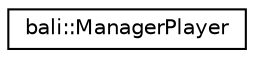 digraph "Graphical Class Hierarchy"
{
  edge [fontname="Helvetica",fontsize="10",labelfontname="Helvetica",labelfontsize="10"];
  node [fontname="Helvetica",fontsize="10",shape=record];
  rankdir="LR";
  Node1 [label="bali::ManagerPlayer",height=0.2,width=0.4,color="black", fillcolor="white", style="filled",URL="$classbali_1_1_manager_player.html"];
}
